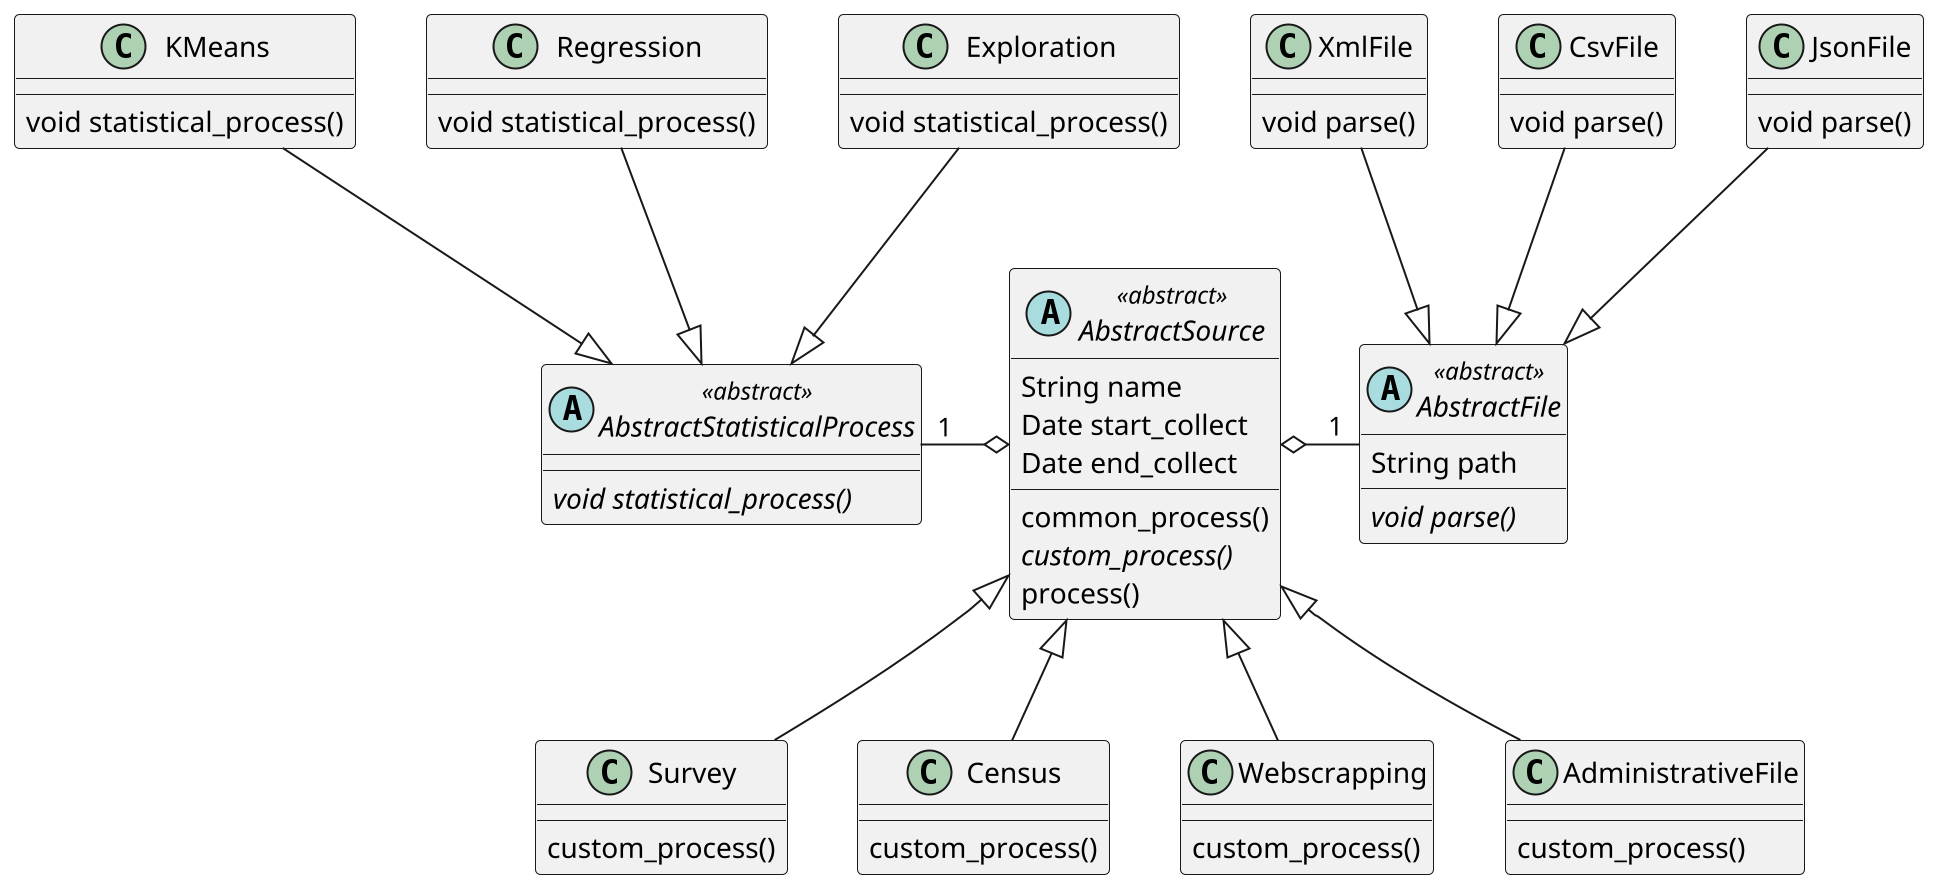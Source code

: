 @startuml
scale 2
abstract class AbstractSource << abstract >> {
    String name
    Date start_collect
    Date end_collect

    common_process()
    {abstract} custom_process()
    process()

}

class Survey {
    custom_process()
}

class Census {
    custom_process()
}

class Webscrapping {
    custom_process()
}

class AdministrativeFile {
    custom_process()
}


abstract class AbstractFile << abstract >> {
    String path
    {abstract} void parse()
}

class JsonFile {
    void parse()
}

class CsvFile {
    void parse()
}

class XmlFile {
    void parse()
}


abstract class AbstractStatisticalProcess << abstract >> {
    {abstract} void statistical_process()
}

class Exploration {
    void statistical_process()
}

class Regression {
    void statistical_process()
}

class KMeans{
    void statistical_process()
}


AbstractSource <|-- Survey
AbstractSource <|-- Census
AbstractSource <|-- Webscrapping
AbstractSource <|-- AdministrativeFile

AbstractFile <|-up-JsonFile
AbstractFile <|-up-CsvFile
AbstractFile <|-up-XmlFile


AbstractStatisticalProcess <|-up- Exploration
AbstractStatisticalProcess <|-up- Regression
AbstractStatisticalProcess <|-up- KMeans


AbstractSource o-right-"1" AbstractFile
AbstractSource o-left-"1" AbstractStatisticalProcess

@enduml